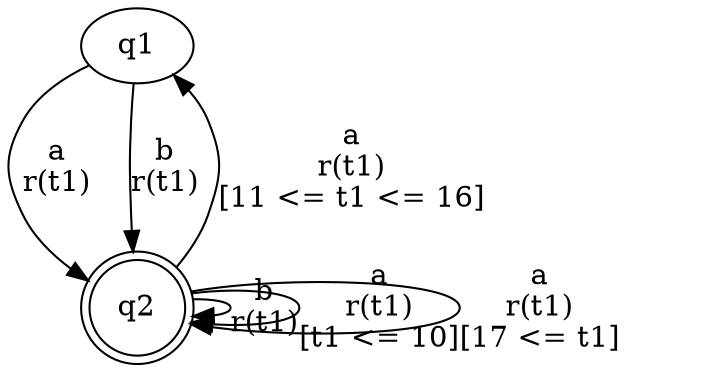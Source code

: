 digraph L {
	qq1[label=q1]
	qq2[label=q2 shape=doublecircle]
	qq1 -> qq2[label="a\nr(t1)\n"]
	qq2 -> qq1[label="a\nr(t1)\n[11 <= t1 <= 16]"]
	qq2 -> qq2[label="b\nr(t1)\n"]
	qq2 -> qq2[label="a\nr(t1)\n[t1 <= 10]"]
	qq2 -> qq2[label="a\nr(t1)\n[17 <= t1]"]
	qq1 -> qq2[label="b\nr(t1)\n"]
}
